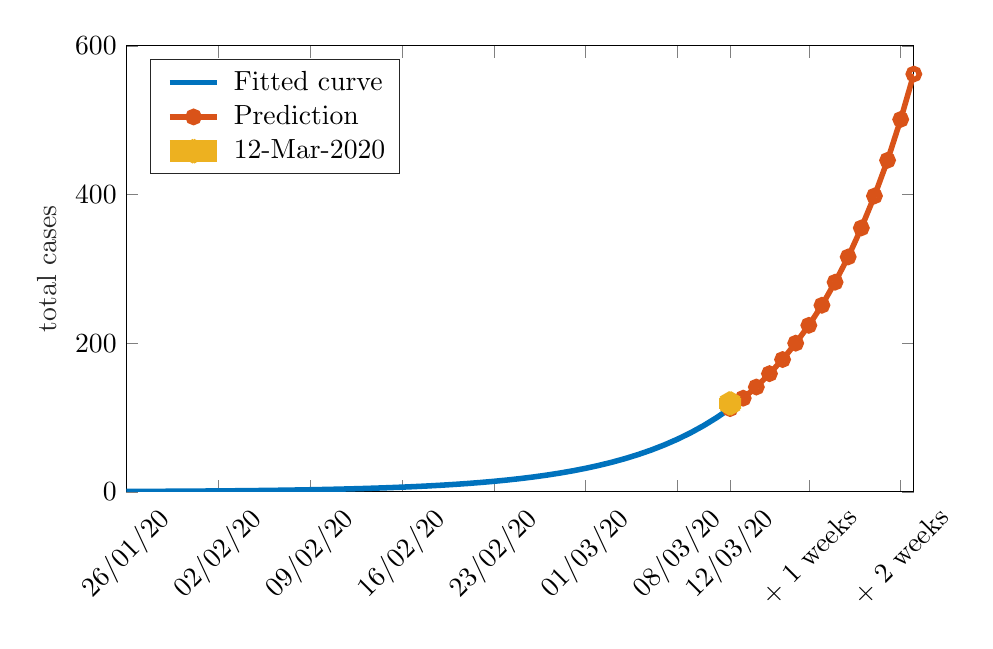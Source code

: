 % This file was created by matlab2tikz.
%
\definecolor{mycolor1}{rgb}{0.0,0.447,0.741}%
\definecolor{mycolor2}{rgb}{0.85,0.325,0.098}%
\definecolor{mycolor3}{rgb}{0.929,0.694,0.125}%
%
\begin{tikzpicture}

\begin{axis}[%
width=10cm,
height=5.665cm,
at={(0cm,0cm)},
scale only axis,
xmin=0,
xmax=60,
xtick={0,7,14,21,28,35,42,46,52,59},
xticklabels={{26/01/20},{02/02/20},{09/02/20},{16/02/20},{23/02/20},{01/03/20},{08/03/20},{12/03/20},{+ 1 weeks},{+ 2 weeks}},
xticklabel style={rotate=45},
ymin=0,
ymax=600,
ylabel style={font=\color{white!15!black}},
ylabel={total cases},
axis background/.style={fill=white},
legend style={at={(0.03,0.97)}, anchor=north west, legend cell align=left, align=left, draw=white!15!black}
]
\addplot [color=mycolor1, line width=2.0pt]
  table[row sep=crcr]{%
0	0.566\\
1	0.635\\
2	0.713\\
3	0.8\\
4	0.897\\
5	1.007\\
6	1.129\\
7	1.267\\
8	1.421\\
9	1.594\\
10	1.789\\
11	2.007\\
12	2.251\\
13	2.526\\
14	2.833\\
15	3.179\\
16	3.566\\
17	4.001\\
18	4.488\\
19	5.035\\
20	5.649\\
21	6.337\\
22	7.11\\
23	7.976\\
24	8.948\\
25	10.039\\
26	11.262\\
27	12.634\\
28	14.174\\
29	15.901\\
30	17.839\\
31	20.013\\
32	22.452\\
33	25.188\\
34	28.258\\
35	31.701\\
36	35.565\\
37	39.899\\
38	44.761\\
39	50.216\\
40	56.335\\
41	63.201\\
42	70.903\\
43	79.543\\
44	89.237\\
45	100.112\\
46	112.312\\
};
\addlegendentry{Fitted curve}

\addplot [color=mycolor2, line width=2.0pt, mark=o, mark options={solid, mycolor2}]
  table[row sep=crcr]{%
46	112\\
47	126\\
48	141\\
49	159\\
50	178\\
51	200\\
52	224\\
53	251\\
54	282\\
55	316\\
56	355\\
57	398\\
58	446\\
59	501\\
60	562\\
};
\addlegendentry{Prediction}

\addplot [color=mycolor3, line width=8.0pt, draw=none, mark=asterisk, mark options={solid, mycolor3}]
  table[row sep=crcr]{%
46	119\\
};
\addlegendentry{12-Mar-2020}

\end{axis}
\end{tikzpicture}%